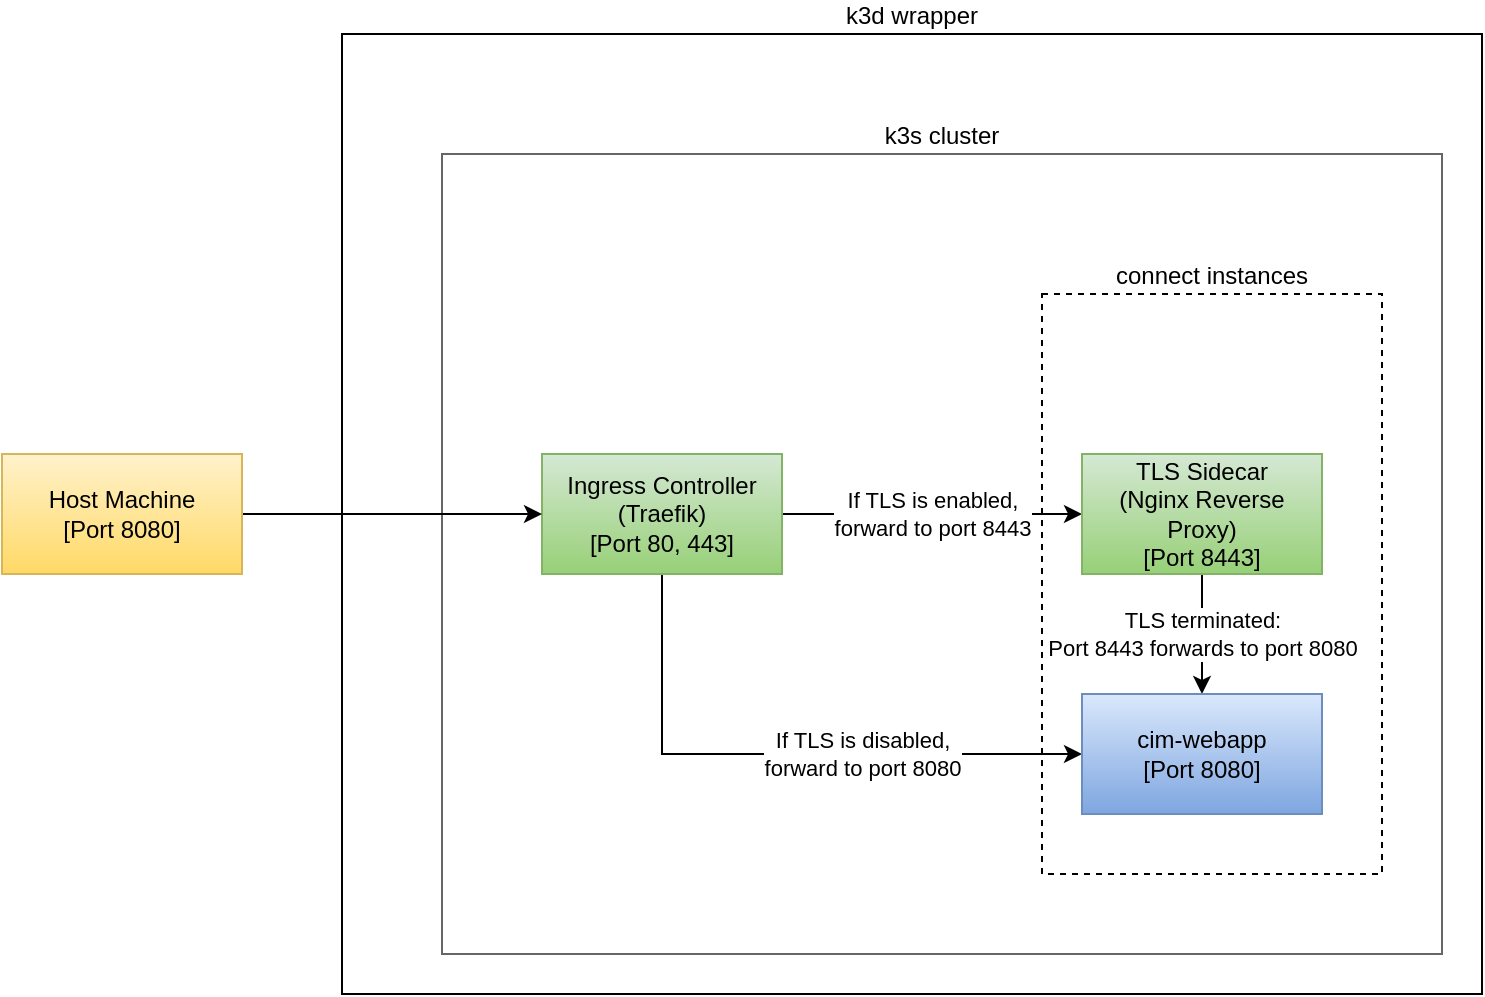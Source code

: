 <mxfile version="20.0.4" type="github">
  <diagram id="fvY_wyvFeCwaEVzINaOC" name="Page-1">
    <mxGraphModel dx="1042" dy="674" grid="1" gridSize="10" guides="1" tooltips="1" connect="1" arrows="1" fold="1" page="1" pageScale="1" pageWidth="850" pageHeight="1100" math="0" shadow="0">
      <root>
        <mxCell id="0" />
        <mxCell id="1" parent="0" />
        <mxCell id="5q0pZ2R-PP4R7r6_sVFo-17" value="k3s cluster" style="rounded=0;whiteSpace=wrap;html=1;labelBorderColor=none;strokeColor=#666666;fillColor=none;labelPosition=center;verticalLabelPosition=top;align=center;verticalAlign=bottom;gradientColor=#b3b3b3;" vertex="1" parent="1">
          <mxGeometry x="300" y="120" width="500" height="400" as="geometry" />
        </mxCell>
        <mxCell id="5q0pZ2R-PP4R7r6_sVFo-4" value="k3d wrapper" style="rounded=0;whiteSpace=wrap;html=1;fillColor=none;labelPosition=center;verticalLabelPosition=top;align=center;verticalAlign=bottom;" vertex="1" parent="1">
          <mxGeometry x="250" y="60" width="570" height="480" as="geometry" />
        </mxCell>
        <mxCell id="5q0pZ2R-PP4R7r6_sVFo-9" value="If TLS is enabled, &lt;br&gt;forward to port 8443" style="edgeStyle=orthogonalEdgeStyle;rounded=0;orthogonalLoop=1;jettySize=auto;html=1;entryX=0;entryY=0.5;entryDx=0;entryDy=0;" edge="1" parent="1" source="5q0pZ2R-PP4R7r6_sVFo-2" target="5q0pZ2R-PP4R7r6_sVFo-6">
          <mxGeometry relative="1" as="geometry" />
        </mxCell>
        <mxCell id="5q0pZ2R-PP4R7r6_sVFo-11" value="If TLS is disabled,&lt;br&gt;forward to port 8080" style="edgeStyle=orthogonalEdgeStyle;rounded=0;orthogonalLoop=1;jettySize=auto;html=1;entryX=0;entryY=0.5;entryDx=0;entryDy=0;exitX=0.5;exitY=1;exitDx=0;exitDy=0;" edge="1" parent="1" source="5q0pZ2R-PP4R7r6_sVFo-2" target="5q0pZ2R-PP4R7r6_sVFo-7">
          <mxGeometry x="0.267" relative="1" as="geometry">
            <Array as="points">
              <mxPoint x="410" y="420" />
            </Array>
            <mxPoint as="offset" />
          </mxGeometry>
        </mxCell>
        <mxCell id="5q0pZ2R-PP4R7r6_sVFo-2" value="Ingress Controller&lt;br&gt;(Traefik)&lt;br&gt;[Port 80, 443]" style="rounded=0;whiteSpace=wrap;html=1;fillColor=#d5e8d4;gradientColor=#97d077;strokeColor=#82b366;" vertex="1" parent="1">
          <mxGeometry x="350" y="270" width="120" height="60" as="geometry" />
        </mxCell>
        <mxCell id="5q0pZ2R-PP4R7r6_sVFo-13" value="&lt;p&gt;connect instances&lt;/p&gt;" style="rounded=0;whiteSpace=wrap;html=1;strokeColor=default;fillColor=none;dashed=1;align=center;labelPosition=center;verticalLabelPosition=top;verticalAlign=bottom;spacing=-10;" vertex="1" parent="1">
          <mxGeometry x="600" y="190" width="170" height="290" as="geometry" />
        </mxCell>
        <mxCell id="5q0pZ2R-PP4R7r6_sVFo-10" value="TLS terminated: &lt;br&gt;Port 8443 forwards to port 8080" style="edgeStyle=orthogonalEdgeStyle;rounded=0;orthogonalLoop=1;jettySize=auto;html=1;entryX=0.5;entryY=0;entryDx=0;entryDy=0;" edge="1" parent="1" source="5q0pZ2R-PP4R7r6_sVFo-6" target="5q0pZ2R-PP4R7r6_sVFo-7">
          <mxGeometry relative="1" as="geometry" />
        </mxCell>
        <mxCell id="5q0pZ2R-PP4R7r6_sVFo-6" value="TLS Sidecar&lt;br&gt;(Nginx Reverse Proxy)&lt;br&gt;[Port 8443]" style="rounded=0;whiteSpace=wrap;html=1;strokeColor=#82b366;fillColor=#d5e8d4;gradientColor=#97d077;" vertex="1" parent="1">
          <mxGeometry x="620" y="270" width="120" height="60" as="geometry" />
        </mxCell>
        <mxCell id="5q0pZ2R-PP4R7r6_sVFo-7" value="cim-webapp&lt;br&gt;[Port 8080]" style="rounded=0;whiteSpace=wrap;html=1;strokeColor=#6c8ebf;fillColor=#dae8fc;gradientColor=#7ea6e0;" vertex="1" parent="1">
          <mxGeometry x="620" y="390" width="120" height="60" as="geometry" />
        </mxCell>
        <mxCell id="5q0pZ2R-PP4R7r6_sVFo-16" style="edgeStyle=orthogonalEdgeStyle;rounded=0;orthogonalLoop=1;jettySize=auto;html=1;" edge="1" parent="1" source="5q0pZ2R-PP4R7r6_sVFo-15" target="5q0pZ2R-PP4R7r6_sVFo-2">
          <mxGeometry relative="1" as="geometry" />
        </mxCell>
        <mxCell id="5q0pZ2R-PP4R7r6_sVFo-15" value="Host Machine&lt;br&gt;[Port 8080]" style="rounded=0;whiteSpace=wrap;html=1;labelBorderColor=none;strokeColor=#d6b656;fillColor=#fff2cc;gradientColor=#ffd966;" vertex="1" parent="1">
          <mxGeometry x="80" y="270" width="120" height="60" as="geometry" />
        </mxCell>
      </root>
    </mxGraphModel>
  </diagram>
</mxfile>
